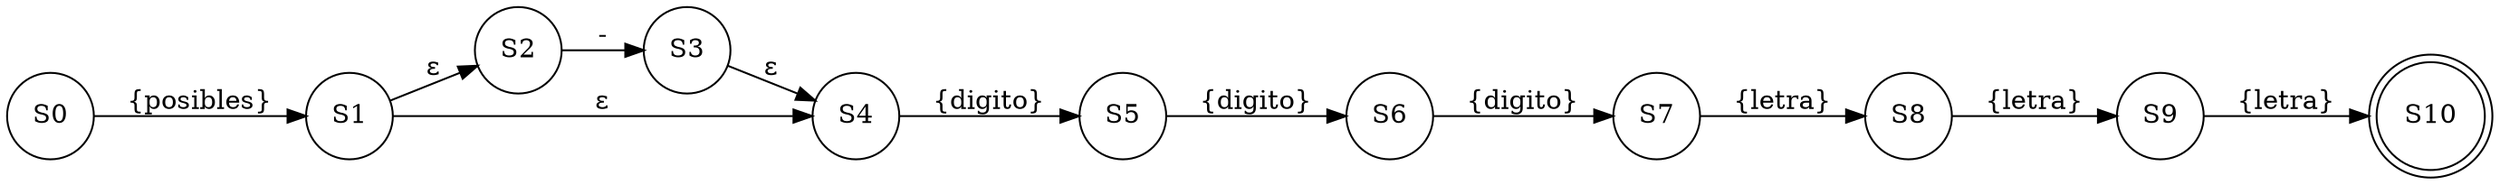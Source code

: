 digraph G { 
rankdir=LR; 
node [shape=circle]; 
node0 [label="S0"]; 
node1 [label="S1"]; 
node2 [label="S2"]; 
node3 [label="S3"]; 
node4 [label="S4"]; 
node5 [label="S5"]; 
node6 [label="S6"]; 
node7 [label="S7"]; 
node8 [label="S8"]; 
node9 [label="S9"]; 
node10 [label="S10", shape=doublecircle]; 
node0 -> node1 [label="{posibles}"]; 
node1 -> node2 [label="ε"]; 
node2 -> node3 [label="-"]; 
node3 -> node4 [label="ε"]; 
node1 -> node4 [label="ε"]; 
node4 -> node5 [label="{digito}"]; 
node5 -> node6 [label="{digito}"]; 
node6 -> node7 [label="{digito}"]; 
node7 -> node8 [label="{letra}"]; 
node8 -> node9 [label="{letra}"]; 
node9 -> node10 [label="{letra}"]; 
} 
